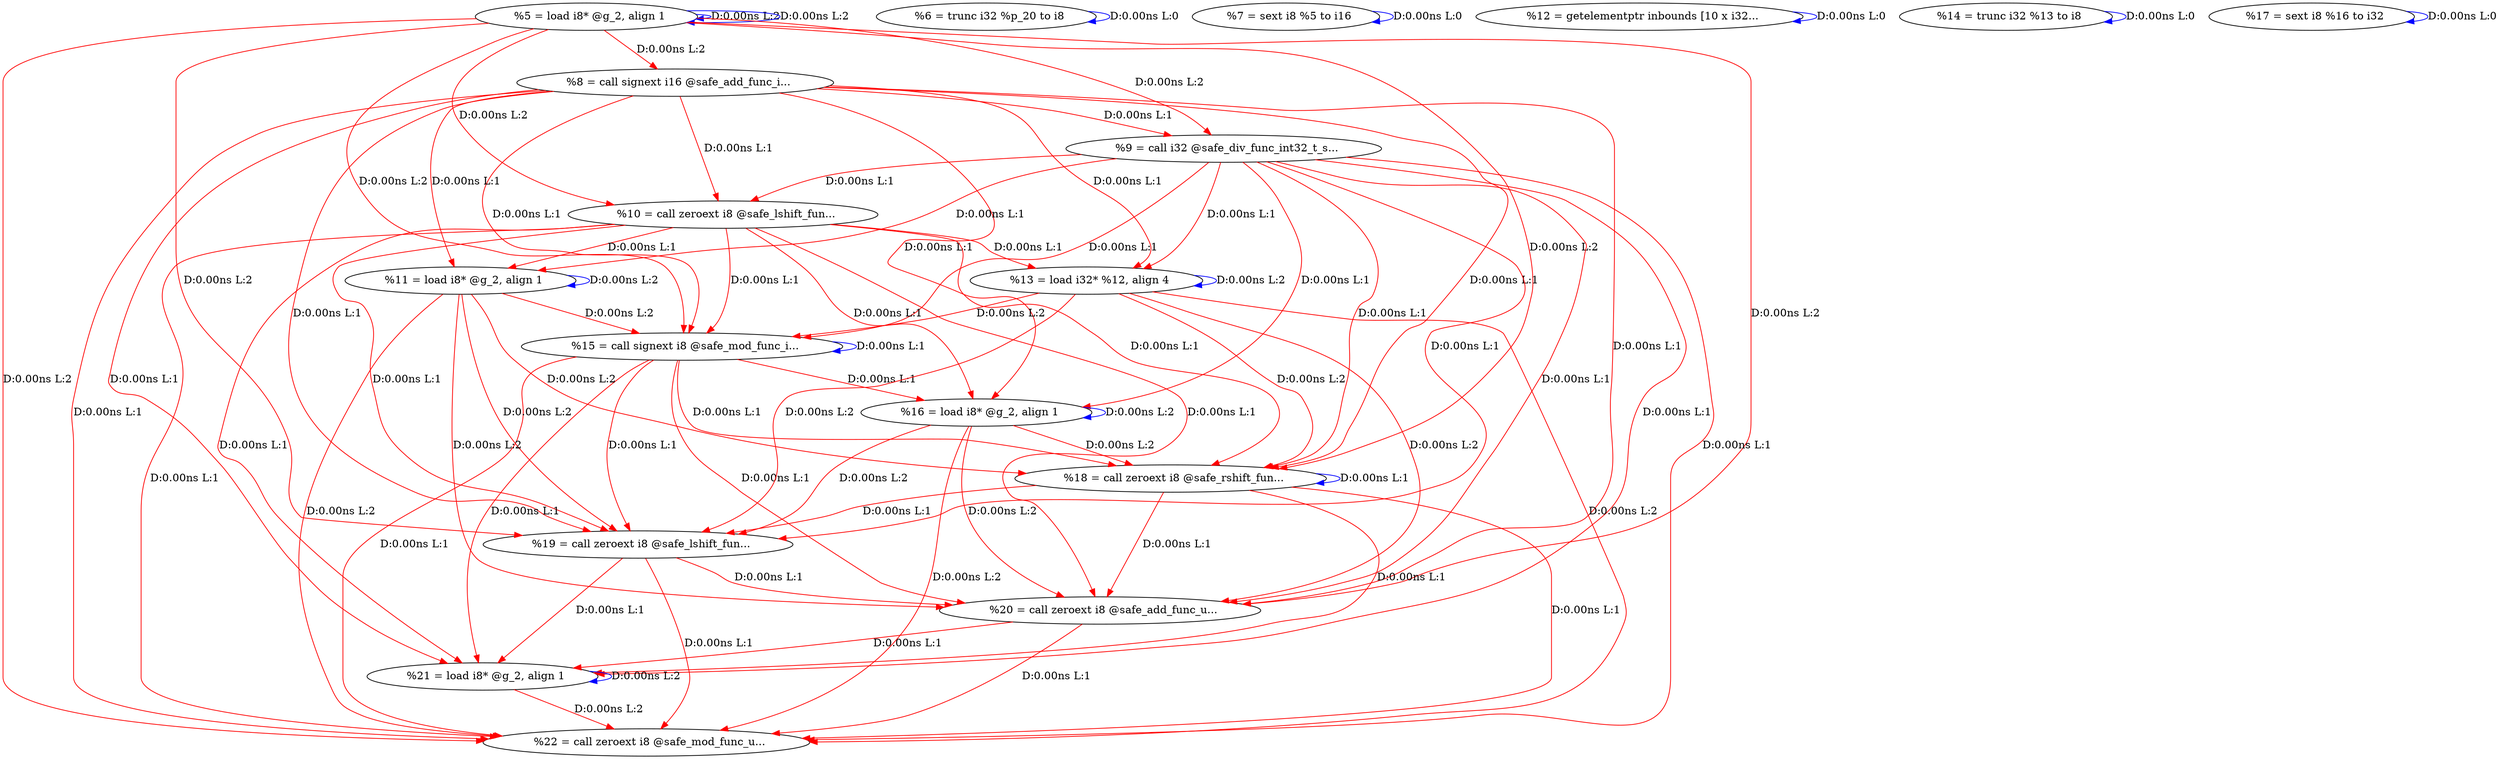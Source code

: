 digraph {
Node0x3c2b480[label="  %5 = load i8* @g_2, align 1"];
Node0x3c2b480 -> Node0x3c2b480[label="D:0.00ns L:2",color=blue];
Node0x3c2b480 -> Node0x3c2b480[label="D:0.00ns L:2",color=blue];
Node0x3c2b720[label="  %8 = call signext i16 @safe_add_func_i..."];
Node0x3c2b480 -> Node0x3c2b720[label="D:0.00ns L:2",color=red];
Node0x3c2b800[label="  %9 = call i32 @safe_div_func_int32_t_s..."];
Node0x3c2b480 -> Node0x3c2b800[label="D:0.00ns L:2",color=red];
Node0x3c2b8e0[label="  %10 = call zeroext i8 @safe_lshift_fun..."];
Node0x3c2b480 -> Node0x3c2b8e0[label="D:0.00ns L:2",color=red];
Node0x3c2bd40[label="  %15 = call signext i8 @safe_mod_func_i..."];
Node0x3c2b480 -> Node0x3c2bd40[label="D:0.00ns L:2",color=red];
Node0x3c2bfe0[label="  %18 = call zeroext i8 @safe_rshift_fun..."];
Node0x3c2b480 -> Node0x3c2bfe0[label="D:0.00ns L:2",color=red];
Node0x3c2c0c0[label="  %19 = call zeroext i8 @safe_lshift_fun..."];
Node0x3c2b480 -> Node0x3c2c0c0[label="D:0.00ns L:2",color=red];
Node0x3c2c1a0[label="  %20 = call zeroext i8 @safe_add_func_u..."];
Node0x3c2b480 -> Node0x3c2c1a0[label="D:0.00ns L:2",color=red];
Node0x3c2c360[label="  %22 = call zeroext i8 @safe_mod_func_u..."];
Node0x3c2b480 -> Node0x3c2c360[label="D:0.00ns L:2",color=red];
Node0x3c2b560[label="  %6 = trunc i32 %p_20 to i8"];
Node0x3c2b560 -> Node0x3c2b560[label="D:0.00ns L:0",color=blue];
Node0x3c2b640[label="  %7 = sext i8 %5 to i16"];
Node0x3c2b640 -> Node0x3c2b640[label="D:0.00ns L:0",color=blue];
Node0x3c2b720 -> Node0x3c2b800[label="D:0.00ns L:1",color=red];
Node0x3c2b720 -> Node0x3c2b8e0[label="D:0.00ns L:1",color=red];
Node0x3c2b9c0[label="  %11 = load i8* @g_2, align 1"];
Node0x3c2b720 -> Node0x3c2b9c0[label="D:0.00ns L:1",color=red];
Node0x3c2bb80[label="  %13 = load i32* %12, align 4"];
Node0x3c2b720 -> Node0x3c2bb80[label="D:0.00ns L:1",color=red];
Node0x3c2b720 -> Node0x3c2bd40[label="D:0.00ns L:1",color=red];
Node0x3c2be20[label="  %16 = load i8* @g_2, align 1"];
Node0x3c2b720 -> Node0x3c2be20[label="D:0.00ns L:1",color=red];
Node0x3c2b720 -> Node0x3c2bfe0[label="D:0.00ns L:1",color=red];
Node0x3c2b720 -> Node0x3c2c0c0[label="D:0.00ns L:1",color=red];
Node0x3c2b720 -> Node0x3c2c1a0[label="D:0.00ns L:1",color=red];
Node0x3c2c280[label="  %21 = load i8* @g_2, align 1"];
Node0x3c2b720 -> Node0x3c2c280[label="D:0.00ns L:1",color=red];
Node0x3c2b720 -> Node0x3c2c360[label="D:0.00ns L:1",color=red];
Node0x3c2b800 -> Node0x3c2b8e0[label="D:0.00ns L:1",color=red];
Node0x3c2b800 -> Node0x3c2b9c0[label="D:0.00ns L:1",color=red];
Node0x3c2b800 -> Node0x3c2bb80[label="D:0.00ns L:1",color=red];
Node0x3c2b800 -> Node0x3c2bd40[label="D:0.00ns L:1",color=red];
Node0x3c2b800 -> Node0x3c2be20[label="D:0.00ns L:1",color=red];
Node0x3c2b800 -> Node0x3c2bfe0[label="D:0.00ns L:1",color=red];
Node0x3c2b800 -> Node0x3c2c0c0[label="D:0.00ns L:1",color=red];
Node0x3c2b800 -> Node0x3c2c1a0[label="D:0.00ns L:1",color=red];
Node0x3c2b800 -> Node0x3c2c280[label="D:0.00ns L:1",color=red];
Node0x3c2b800 -> Node0x3c2c360[label="D:0.00ns L:1",color=red];
Node0x3c2b8e0 -> Node0x3c2b9c0[label="D:0.00ns L:1",color=red];
Node0x3c2b8e0 -> Node0x3c2bb80[label="D:0.00ns L:1",color=red];
Node0x3c2b8e0 -> Node0x3c2bd40[label="D:0.00ns L:1",color=red];
Node0x3c2b8e0 -> Node0x3c2be20[label="D:0.00ns L:1",color=red];
Node0x3c2b8e0 -> Node0x3c2bfe0[label="D:0.00ns L:1",color=red];
Node0x3c2b8e0 -> Node0x3c2c0c0[label="D:0.00ns L:1",color=red];
Node0x3c2b8e0 -> Node0x3c2c1a0[label="D:0.00ns L:1",color=red];
Node0x3c2b8e0 -> Node0x3c2c280[label="D:0.00ns L:1",color=red];
Node0x3c2b8e0 -> Node0x3c2c360[label="D:0.00ns L:1",color=red];
Node0x3c2b9c0 -> Node0x3c2b9c0[label="D:0.00ns L:2",color=blue];
Node0x3c2b9c0 -> Node0x3c2bd40[label="D:0.00ns L:2",color=red];
Node0x3c2b9c0 -> Node0x3c2bfe0[label="D:0.00ns L:2",color=red];
Node0x3c2b9c0 -> Node0x3c2c0c0[label="D:0.00ns L:2",color=red];
Node0x3c2b9c0 -> Node0x3c2c1a0[label="D:0.00ns L:2",color=red];
Node0x3c2b9c0 -> Node0x3c2c360[label="D:0.00ns L:2",color=red];
Node0x3c2baa0[label="  %12 = getelementptr inbounds [10 x i32..."];
Node0x3c2baa0 -> Node0x3c2baa0[label="D:0.00ns L:0",color=blue];
Node0x3c2bb80 -> Node0x3c2bb80[label="D:0.00ns L:2",color=blue];
Node0x3c2bb80 -> Node0x3c2bd40[label="D:0.00ns L:2",color=red];
Node0x3c2bb80 -> Node0x3c2bfe0[label="D:0.00ns L:2",color=red];
Node0x3c2bb80 -> Node0x3c2c0c0[label="D:0.00ns L:2",color=red];
Node0x3c2bb80 -> Node0x3c2c1a0[label="D:0.00ns L:2",color=red];
Node0x3c2bb80 -> Node0x3c2c360[label="D:0.00ns L:2",color=red];
Node0x3c2bc60[label="  %14 = trunc i32 %13 to i8"];
Node0x3c2bc60 -> Node0x3c2bc60[label="D:0.00ns L:0",color=blue];
Node0x3c2bd40 -> Node0x3c2bd40[label="D:0.00ns L:1",color=blue];
Node0x3c2bd40 -> Node0x3c2be20[label="D:0.00ns L:1",color=red];
Node0x3c2bd40 -> Node0x3c2bfe0[label="D:0.00ns L:1",color=red];
Node0x3c2bd40 -> Node0x3c2c0c0[label="D:0.00ns L:1",color=red];
Node0x3c2bd40 -> Node0x3c2c1a0[label="D:0.00ns L:1",color=red];
Node0x3c2bd40 -> Node0x3c2c280[label="D:0.00ns L:1",color=red];
Node0x3c2bd40 -> Node0x3c2c360[label="D:0.00ns L:1",color=red];
Node0x3c2be20 -> Node0x3c2be20[label="D:0.00ns L:2",color=blue];
Node0x3c2be20 -> Node0x3c2bfe0[label="D:0.00ns L:2",color=red];
Node0x3c2be20 -> Node0x3c2c0c0[label="D:0.00ns L:2",color=red];
Node0x3c2be20 -> Node0x3c2c1a0[label="D:0.00ns L:2",color=red];
Node0x3c2be20 -> Node0x3c2c360[label="D:0.00ns L:2",color=red];
Node0x3c2bf00[label="  %17 = sext i8 %16 to i32"];
Node0x3c2bf00 -> Node0x3c2bf00[label="D:0.00ns L:0",color=blue];
Node0x3c2bfe0 -> Node0x3c2bfe0[label="D:0.00ns L:1",color=blue];
Node0x3c2bfe0 -> Node0x3c2c0c0[label="D:0.00ns L:1",color=red];
Node0x3c2bfe0 -> Node0x3c2c1a0[label="D:0.00ns L:1",color=red];
Node0x3c2bfe0 -> Node0x3c2c280[label="D:0.00ns L:1",color=red];
Node0x3c2bfe0 -> Node0x3c2c360[label="D:0.00ns L:1",color=red];
Node0x3c2c0c0 -> Node0x3c2c1a0[label="D:0.00ns L:1",color=red];
Node0x3c2c0c0 -> Node0x3c2c280[label="D:0.00ns L:1",color=red];
Node0x3c2c0c0 -> Node0x3c2c360[label="D:0.00ns L:1",color=red];
Node0x3c2c1a0 -> Node0x3c2c280[label="D:0.00ns L:1",color=red];
Node0x3c2c1a0 -> Node0x3c2c360[label="D:0.00ns L:1",color=red];
Node0x3c2c280 -> Node0x3c2c280[label="D:0.00ns L:2",color=blue];
Node0x3c2c280 -> Node0x3c2c360[label="D:0.00ns L:2",color=red];
}
